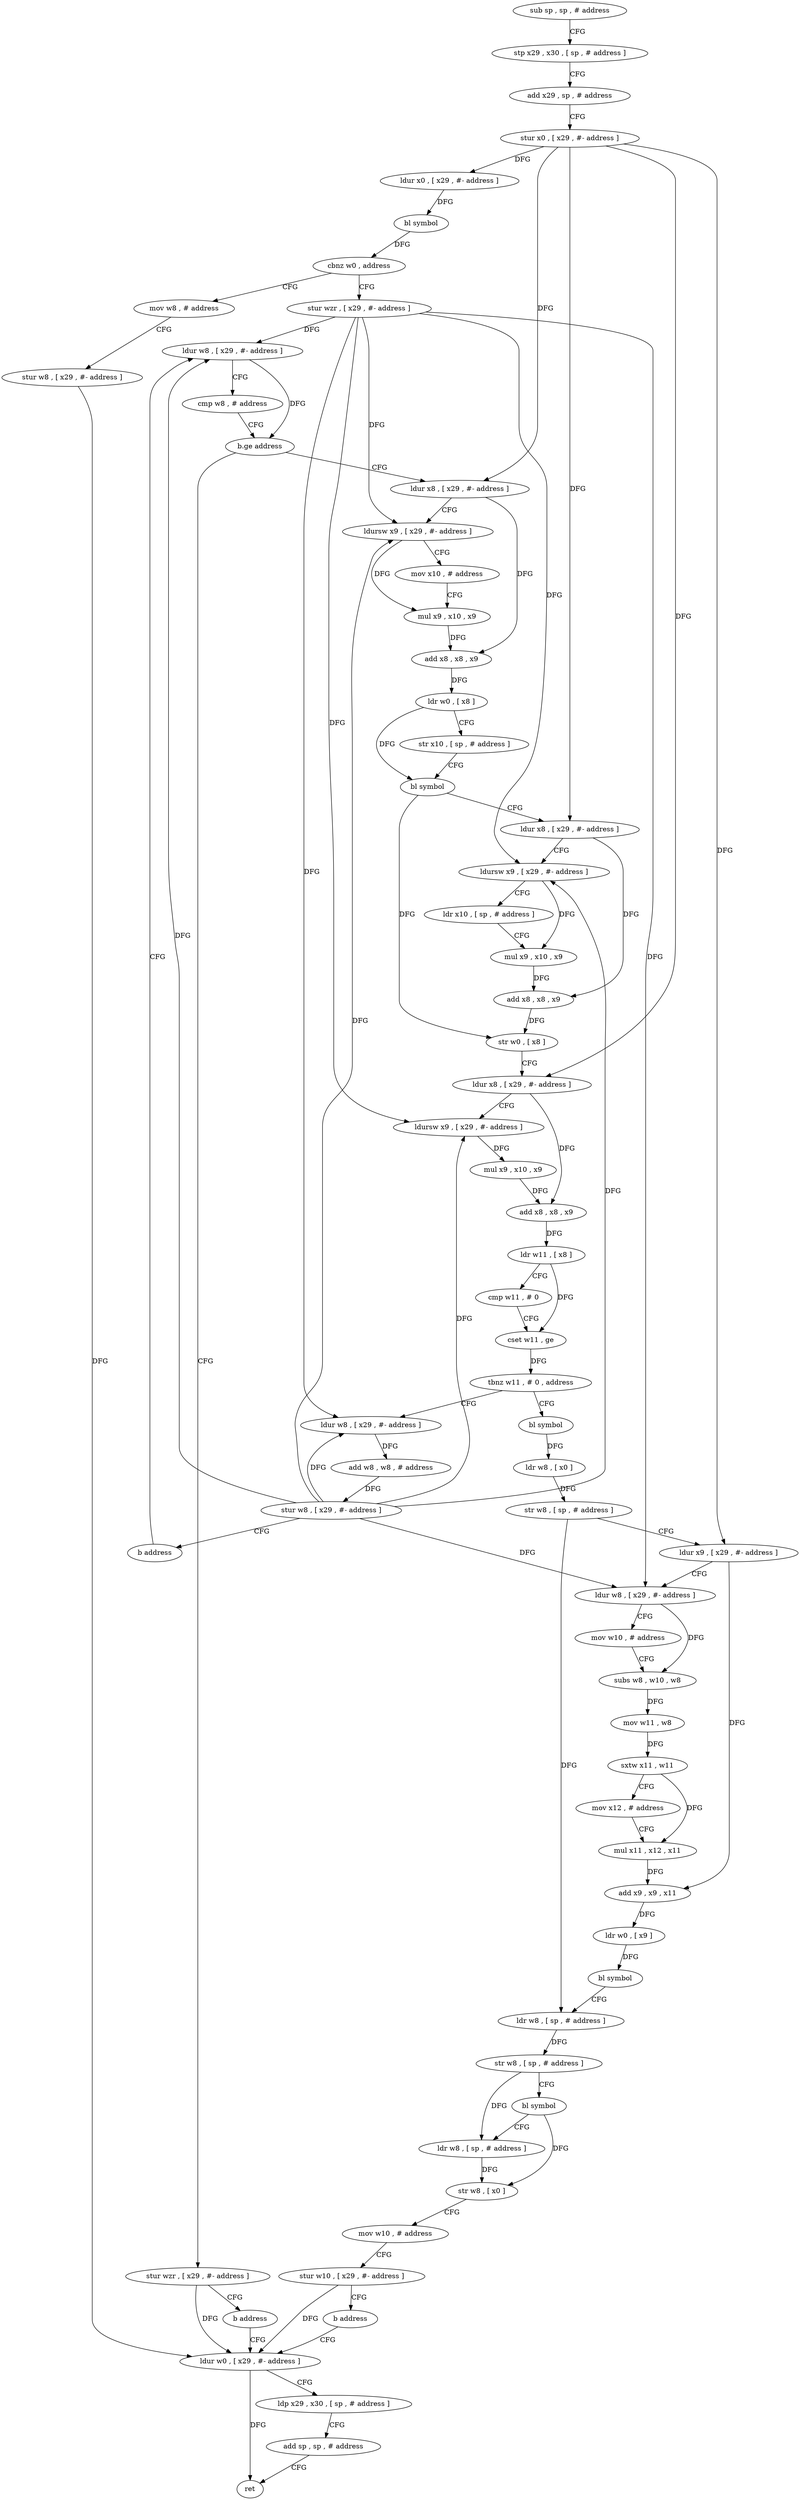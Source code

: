 digraph "func" {
"4248328" [label = "sub sp , sp , # address" ]
"4248332" [label = "stp x29 , x30 , [ sp , # address ]" ]
"4248336" [label = "add x29 , sp , # address" ]
"4248340" [label = "stur x0 , [ x29 , #- address ]" ]
"4248344" [label = "ldur x0 , [ x29 , #- address ]" ]
"4248348" [label = "bl symbol" ]
"4248352" [label = "cbnz w0 , address" ]
"4248572" [label = "mov w8 , # address" ]
"4248356" [label = "stur wzr , [ x29 , #- address ]" ]
"4248576" [label = "stur w8 , [ x29 , #- address ]" ]
"4248580" [label = "ldur w0 , [ x29 , #- address ]" ]
"4248360" [label = "ldur w8 , [ x29 , #- address ]" ]
"4248564" [label = "stur wzr , [ x29 , #- address ]" ]
"4248568" [label = "b address" ]
"4248372" [label = "ldur x8 , [ x29 , #- address ]" ]
"4248376" [label = "ldursw x9 , [ x29 , #- address ]" ]
"4248380" [label = "mov x10 , # address" ]
"4248384" [label = "mul x9 , x10 , x9" ]
"4248388" [label = "add x8 , x8 , x9" ]
"4248392" [label = "ldr w0 , [ x8 ]" ]
"4248396" [label = "str x10 , [ sp , # address ]" ]
"4248400" [label = "bl symbol" ]
"4248404" [label = "ldur x8 , [ x29 , #- address ]" ]
"4248408" [label = "ldursw x9 , [ x29 , #- address ]" ]
"4248412" [label = "ldr x10 , [ sp , # address ]" ]
"4248416" [label = "mul x9 , x10 , x9" ]
"4248420" [label = "add x8 , x8 , x9" ]
"4248424" [label = "str w0 , [ x8 ]" ]
"4248428" [label = "ldur x8 , [ x29 , #- address ]" ]
"4248432" [label = "ldursw x9 , [ x29 , #- address ]" ]
"4248436" [label = "mul x9 , x10 , x9" ]
"4248440" [label = "add x8 , x8 , x9" ]
"4248444" [label = "ldr w11 , [ x8 ]" ]
"4248448" [label = "cmp w11 , # 0" ]
"4248452" [label = "cset w11 , ge" ]
"4248456" [label = "tbnz w11 , # 0 , address" ]
"4248548" [label = "ldur w8 , [ x29 , #- address ]" ]
"4248460" [label = "bl symbol" ]
"4248584" [label = "ldp x29 , x30 , [ sp , # address ]" ]
"4248588" [label = "add sp , sp , # address" ]
"4248592" [label = "ret" ]
"4248552" [label = "add w8 , w8 , # address" ]
"4248556" [label = "stur w8 , [ x29 , #- address ]" ]
"4248560" [label = "b address" ]
"4248464" [label = "ldr w8 , [ x0 ]" ]
"4248468" [label = "str w8 , [ sp , # address ]" ]
"4248472" [label = "ldur x9 , [ x29 , #- address ]" ]
"4248476" [label = "ldur w8 , [ x29 , #- address ]" ]
"4248480" [label = "mov w10 , # address" ]
"4248484" [label = "subs w8 , w10 , w8" ]
"4248488" [label = "mov w11 , w8" ]
"4248492" [label = "sxtw x11 , w11" ]
"4248496" [label = "mov x12 , # address" ]
"4248500" [label = "mul x11 , x12 , x11" ]
"4248504" [label = "add x9 , x9 , x11" ]
"4248508" [label = "ldr w0 , [ x9 ]" ]
"4248512" [label = "bl symbol" ]
"4248516" [label = "ldr w8 , [ sp , # address ]" ]
"4248520" [label = "str w8 , [ sp , # address ]" ]
"4248524" [label = "bl symbol" ]
"4248528" [label = "ldr w8 , [ sp , # address ]" ]
"4248532" [label = "str w8 , [ x0 ]" ]
"4248536" [label = "mov w10 , # address" ]
"4248540" [label = "stur w10 , [ x29 , #- address ]" ]
"4248544" [label = "b address" ]
"4248364" [label = "cmp w8 , # address" ]
"4248368" [label = "b.ge address" ]
"4248328" -> "4248332" [ label = "CFG" ]
"4248332" -> "4248336" [ label = "CFG" ]
"4248336" -> "4248340" [ label = "CFG" ]
"4248340" -> "4248344" [ label = "DFG" ]
"4248340" -> "4248372" [ label = "DFG" ]
"4248340" -> "4248404" [ label = "DFG" ]
"4248340" -> "4248428" [ label = "DFG" ]
"4248340" -> "4248472" [ label = "DFG" ]
"4248344" -> "4248348" [ label = "DFG" ]
"4248348" -> "4248352" [ label = "DFG" ]
"4248352" -> "4248572" [ label = "CFG" ]
"4248352" -> "4248356" [ label = "CFG" ]
"4248572" -> "4248576" [ label = "CFG" ]
"4248356" -> "4248360" [ label = "DFG" ]
"4248356" -> "4248376" [ label = "DFG" ]
"4248356" -> "4248408" [ label = "DFG" ]
"4248356" -> "4248432" [ label = "DFG" ]
"4248356" -> "4248548" [ label = "DFG" ]
"4248356" -> "4248476" [ label = "DFG" ]
"4248576" -> "4248580" [ label = "DFG" ]
"4248580" -> "4248584" [ label = "CFG" ]
"4248580" -> "4248592" [ label = "DFG" ]
"4248360" -> "4248364" [ label = "CFG" ]
"4248360" -> "4248368" [ label = "DFG" ]
"4248564" -> "4248568" [ label = "CFG" ]
"4248564" -> "4248580" [ label = "DFG" ]
"4248568" -> "4248580" [ label = "CFG" ]
"4248372" -> "4248376" [ label = "CFG" ]
"4248372" -> "4248388" [ label = "DFG" ]
"4248376" -> "4248380" [ label = "CFG" ]
"4248376" -> "4248384" [ label = "DFG" ]
"4248380" -> "4248384" [ label = "CFG" ]
"4248384" -> "4248388" [ label = "DFG" ]
"4248388" -> "4248392" [ label = "DFG" ]
"4248392" -> "4248396" [ label = "CFG" ]
"4248392" -> "4248400" [ label = "DFG" ]
"4248396" -> "4248400" [ label = "CFG" ]
"4248400" -> "4248404" [ label = "CFG" ]
"4248400" -> "4248424" [ label = "DFG" ]
"4248404" -> "4248408" [ label = "CFG" ]
"4248404" -> "4248420" [ label = "DFG" ]
"4248408" -> "4248412" [ label = "CFG" ]
"4248408" -> "4248416" [ label = "DFG" ]
"4248412" -> "4248416" [ label = "CFG" ]
"4248416" -> "4248420" [ label = "DFG" ]
"4248420" -> "4248424" [ label = "DFG" ]
"4248424" -> "4248428" [ label = "CFG" ]
"4248428" -> "4248432" [ label = "CFG" ]
"4248428" -> "4248440" [ label = "DFG" ]
"4248432" -> "4248436" [ label = "DFG" ]
"4248436" -> "4248440" [ label = "DFG" ]
"4248440" -> "4248444" [ label = "DFG" ]
"4248444" -> "4248448" [ label = "CFG" ]
"4248444" -> "4248452" [ label = "DFG" ]
"4248448" -> "4248452" [ label = "CFG" ]
"4248452" -> "4248456" [ label = "DFG" ]
"4248456" -> "4248548" [ label = "CFG" ]
"4248456" -> "4248460" [ label = "CFG" ]
"4248548" -> "4248552" [ label = "DFG" ]
"4248460" -> "4248464" [ label = "DFG" ]
"4248584" -> "4248588" [ label = "CFG" ]
"4248588" -> "4248592" [ label = "CFG" ]
"4248552" -> "4248556" [ label = "DFG" ]
"4248556" -> "4248560" [ label = "CFG" ]
"4248556" -> "4248360" [ label = "DFG" ]
"4248556" -> "4248376" [ label = "DFG" ]
"4248556" -> "4248408" [ label = "DFG" ]
"4248556" -> "4248432" [ label = "DFG" ]
"4248556" -> "4248548" [ label = "DFG" ]
"4248556" -> "4248476" [ label = "DFG" ]
"4248560" -> "4248360" [ label = "CFG" ]
"4248464" -> "4248468" [ label = "DFG" ]
"4248468" -> "4248472" [ label = "CFG" ]
"4248468" -> "4248516" [ label = "DFG" ]
"4248472" -> "4248476" [ label = "CFG" ]
"4248472" -> "4248504" [ label = "DFG" ]
"4248476" -> "4248480" [ label = "CFG" ]
"4248476" -> "4248484" [ label = "DFG" ]
"4248480" -> "4248484" [ label = "CFG" ]
"4248484" -> "4248488" [ label = "DFG" ]
"4248488" -> "4248492" [ label = "DFG" ]
"4248492" -> "4248496" [ label = "CFG" ]
"4248492" -> "4248500" [ label = "DFG" ]
"4248496" -> "4248500" [ label = "CFG" ]
"4248500" -> "4248504" [ label = "DFG" ]
"4248504" -> "4248508" [ label = "DFG" ]
"4248508" -> "4248512" [ label = "DFG" ]
"4248512" -> "4248516" [ label = "CFG" ]
"4248516" -> "4248520" [ label = "DFG" ]
"4248520" -> "4248524" [ label = "CFG" ]
"4248520" -> "4248528" [ label = "DFG" ]
"4248524" -> "4248528" [ label = "CFG" ]
"4248524" -> "4248532" [ label = "DFG" ]
"4248528" -> "4248532" [ label = "DFG" ]
"4248532" -> "4248536" [ label = "CFG" ]
"4248536" -> "4248540" [ label = "CFG" ]
"4248540" -> "4248544" [ label = "CFG" ]
"4248540" -> "4248580" [ label = "DFG" ]
"4248544" -> "4248580" [ label = "CFG" ]
"4248364" -> "4248368" [ label = "CFG" ]
"4248368" -> "4248564" [ label = "CFG" ]
"4248368" -> "4248372" [ label = "CFG" ]
}
